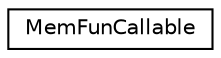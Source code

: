 digraph "Graphical Class Hierarchy"
{
  edge [fontname="Helvetica",fontsize="10",labelfontname="Helvetica",labelfontsize="10"];
  node [fontname="Helvetica",fontsize="10",shape=record];
  rankdir="LR";
  Node0 [label="MemFunCallable",height=0.2,width=0.4,color="black", fillcolor="white", style="filled",URL="$struct_mem_fun_callable.html"];
}
